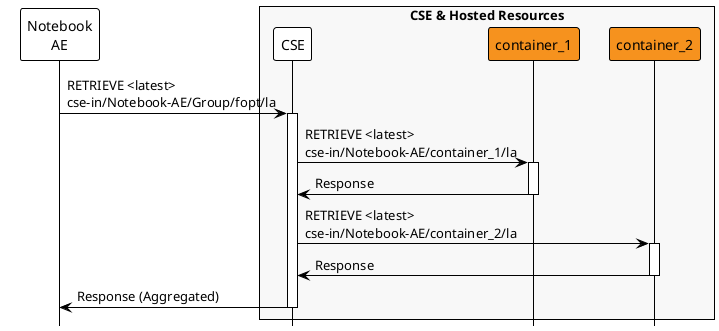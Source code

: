 @startuml
hide footbox
!theme plain
skinparam backgroundcolor transparent

' Turquoise #668c97
' Orange #F6921E

participant "Notebook\nAE" as AE 
box "CSE & Hosted Resources" #f8f8f8
participant "CSE" as CSE 
participant "container_1" as container_1 #F6921E
participant "container_2" as container_2 #F6921E
end box

AE -> CSE ++: RETRIEVE <latest>\ncse-in/Notebook-AE/Group/fopt/la
CSE -> container_1 ++: RETRIEVE <latest>\ncse-in/Notebook-AE/container_1/la
CSE <- container_1 --: Response
CSE -> container_2 ++: RETRIEVE <latest>\ncse-in/Notebook-AE/container_2/la
CSE <- container_2 --: Response
AE <- CSE --: Response (Aggregated)

@enduml